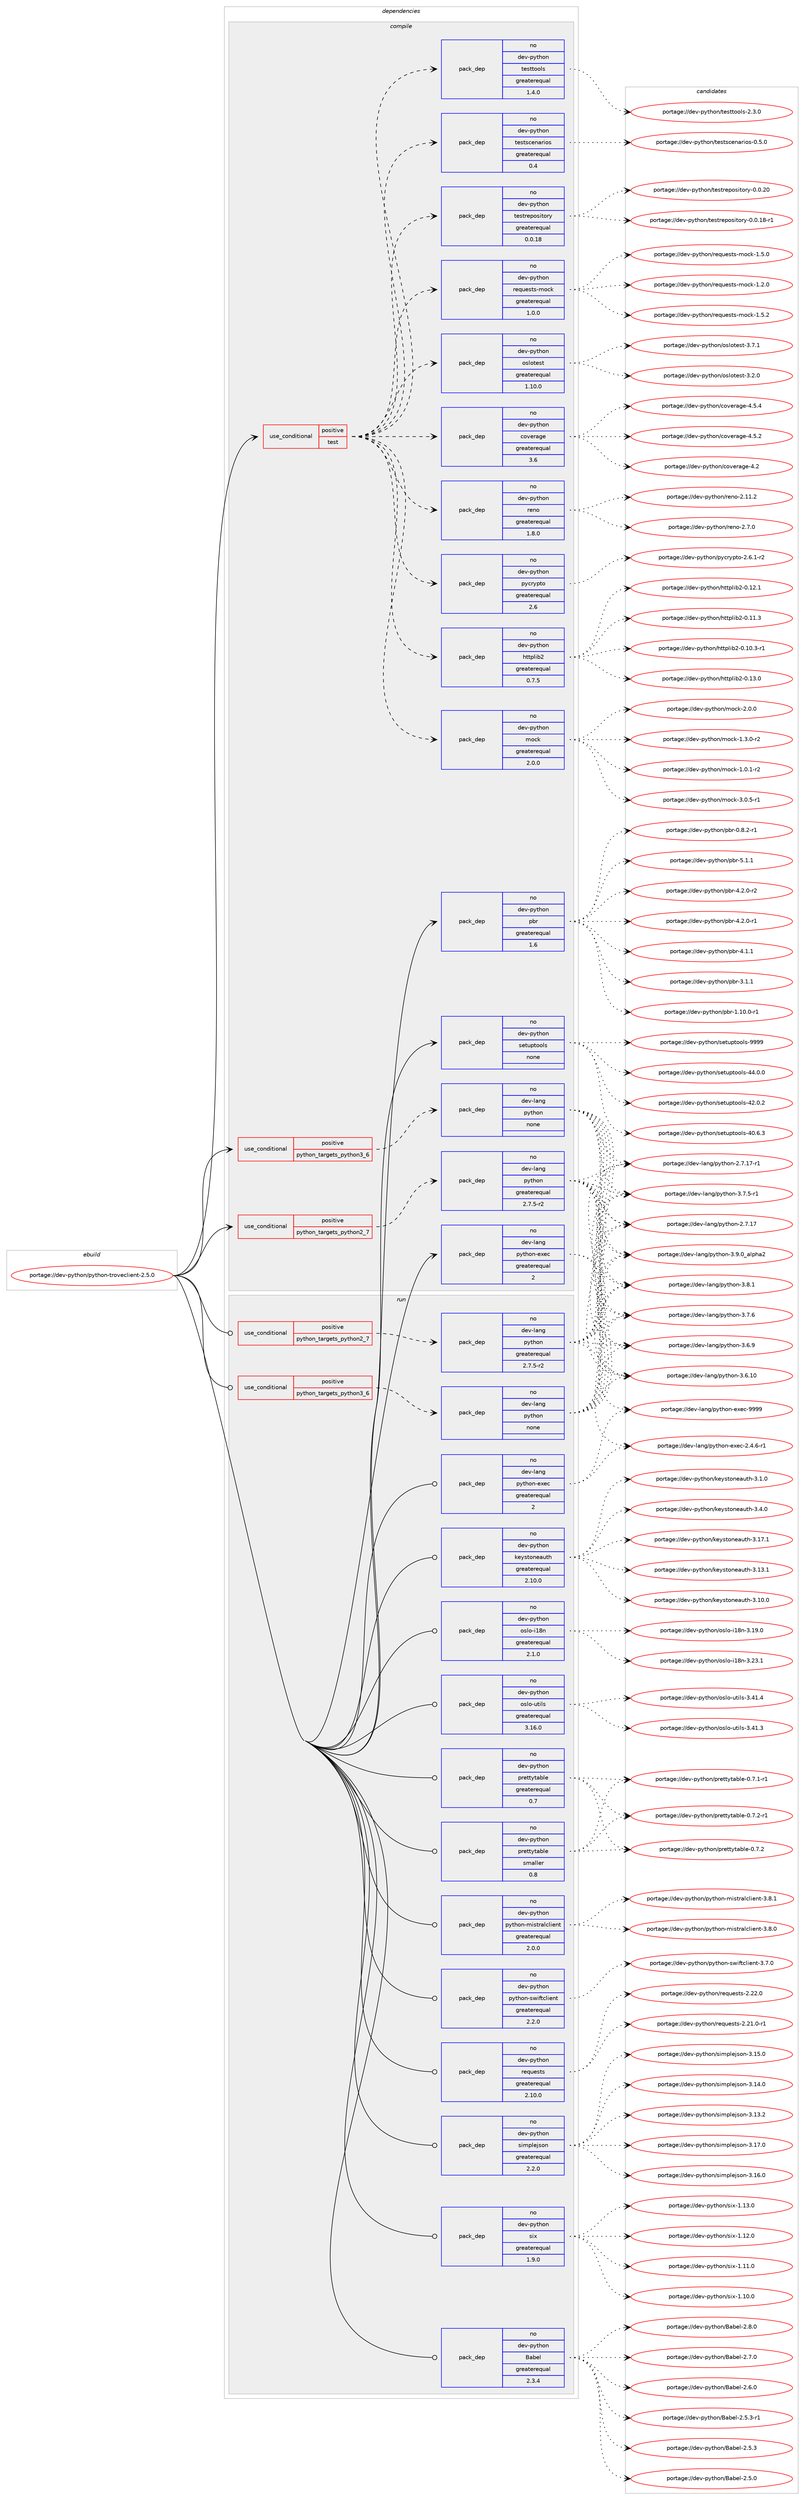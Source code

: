 digraph prolog {

# *************
# Graph options
# *************

newrank=true;
concentrate=true;
compound=true;
graph [rankdir=LR,fontname=Helvetica,fontsize=10,ranksep=1.5];#, ranksep=2.5, nodesep=0.2];
edge  [arrowhead=vee];
node  [fontname=Helvetica,fontsize=10];

# **********
# The ebuild
# **********

subgraph cluster_leftcol {
color=gray;
label=<<i>ebuild</i>>;
id [label="portage://dev-python/python-troveclient-2.5.0", color=red, width=4, href="../dev-python/python-troveclient-2.5.0.svg"];
}

# ****************
# The dependencies
# ****************

subgraph cluster_midcol {
color=gray;
label=<<i>dependencies</i>>;
subgraph cluster_compile {
fillcolor="#eeeeee";
style=filled;
label=<<i>compile</i>>;
subgraph cond107466 {
dependency430667 [label=<<TABLE BORDER="0" CELLBORDER="1" CELLSPACING="0" CELLPADDING="4"><TR><TD ROWSPAN="3" CELLPADDING="10">use_conditional</TD></TR><TR><TD>positive</TD></TR><TR><TD>python_targets_python2_7</TD></TR></TABLE>>, shape=none, color=red];
subgraph pack318289 {
dependency430668 [label=<<TABLE BORDER="0" CELLBORDER="1" CELLSPACING="0" CELLPADDING="4" WIDTH="220"><TR><TD ROWSPAN="6" CELLPADDING="30">pack_dep</TD></TR><TR><TD WIDTH="110">no</TD></TR><TR><TD>dev-lang</TD></TR><TR><TD>python</TD></TR><TR><TD>greaterequal</TD></TR><TR><TD>2.7.5-r2</TD></TR></TABLE>>, shape=none, color=blue];
}
dependency430667:e -> dependency430668:w [weight=20,style="dashed",arrowhead="vee"];
}
id:e -> dependency430667:w [weight=20,style="solid",arrowhead="vee"];
subgraph cond107467 {
dependency430669 [label=<<TABLE BORDER="0" CELLBORDER="1" CELLSPACING="0" CELLPADDING="4"><TR><TD ROWSPAN="3" CELLPADDING="10">use_conditional</TD></TR><TR><TD>positive</TD></TR><TR><TD>python_targets_python3_6</TD></TR></TABLE>>, shape=none, color=red];
subgraph pack318290 {
dependency430670 [label=<<TABLE BORDER="0" CELLBORDER="1" CELLSPACING="0" CELLPADDING="4" WIDTH="220"><TR><TD ROWSPAN="6" CELLPADDING="30">pack_dep</TD></TR><TR><TD WIDTH="110">no</TD></TR><TR><TD>dev-lang</TD></TR><TR><TD>python</TD></TR><TR><TD>none</TD></TR><TR><TD></TD></TR></TABLE>>, shape=none, color=blue];
}
dependency430669:e -> dependency430670:w [weight=20,style="dashed",arrowhead="vee"];
}
id:e -> dependency430669:w [weight=20,style="solid",arrowhead="vee"];
subgraph cond107468 {
dependency430671 [label=<<TABLE BORDER="0" CELLBORDER="1" CELLSPACING="0" CELLPADDING="4"><TR><TD ROWSPAN="3" CELLPADDING="10">use_conditional</TD></TR><TR><TD>positive</TD></TR><TR><TD>test</TD></TR></TABLE>>, shape=none, color=red];
subgraph pack318291 {
dependency430672 [label=<<TABLE BORDER="0" CELLBORDER="1" CELLSPACING="0" CELLPADDING="4" WIDTH="220"><TR><TD ROWSPAN="6" CELLPADDING="30">pack_dep</TD></TR><TR><TD WIDTH="110">no</TD></TR><TR><TD>dev-python</TD></TR><TR><TD>coverage</TD></TR><TR><TD>greaterequal</TD></TR><TR><TD>3.6</TD></TR></TABLE>>, shape=none, color=blue];
}
dependency430671:e -> dependency430672:w [weight=20,style="dashed",arrowhead="vee"];
subgraph pack318292 {
dependency430673 [label=<<TABLE BORDER="0" CELLBORDER="1" CELLSPACING="0" CELLPADDING="4" WIDTH="220"><TR><TD ROWSPAN="6" CELLPADDING="30">pack_dep</TD></TR><TR><TD WIDTH="110">no</TD></TR><TR><TD>dev-python</TD></TR><TR><TD>oslotest</TD></TR><TR><TD>greaterequal</TD></TR><TR><TD>1.10.0</TD></TR></TABLE>>, shape=none, color=blue];
}
dependency430671:e -> dependency430673:w [weight=20,style="dashed",arrowhead="vee"];
subgraph pack318293 {
dependency430674 [label=<<TABLE BORDER="0" CELLBORDER="1" CELLSPACING="0" CELLPADDING="4" WIDTH="220"><TR><TD ROWSPAN="6" CELLPADDING="30">pack_dep</TD></TR><TR><TD WIDTH="110">no</TD></TR><TR><TD>dev-python</TD></TR><TR><TD>requests-mock</TD></TR><TR><TD>greaterequal</TD></TR><TR><TD>1.0.0</TD></TR></TABLE>>, shape=none, color=blue];
}
dependency430671:e -> dependency430674:w [weight=20,style="dashed",arrowhead="vee"];
subgraph pack318294 {
dependency430675 [label=<<TABLE BORDER="0" CELLBORDER="1" CELLSPACING="0" CELLPADDING="4" WIDTH="220"><TR><TD ROWSPAN="6" CELLPADDING="30">pack_dep</TD></TR><TR><TD WIDTH="110">no</TD></TR><TR><TD>dev-python</TD></TR><TR><TD>testrepository</TD></TR><TR><TD>greaterequal</TD></TR><TR><TD>0.0.18</TD></TR></TABLE>>, shape=none, color=blue];
}
dependency430671:e -> dependency430675:w [weight=20,style="dashed",arrowhead="vee"];
subgraph pack318295 {
dependency430676 [label=<<TABLE BORDER="0" CELLBORDER="1" CELLSPACING="0" CELLPADDING="4" WIDTH="220"><TR><TD ROWSPAN="6" CELLPADDING="30">pack_dep</TD></TR><TR><TD WIDTH="110">no</TD></TR><TR><TD>dev-python</TD></TR><TR><TD>testscenarios</TD></TR><TR><TD>greaterequal</TD></TR><TR><TD>0.4</TD></TR></TABLE>>, shape=none, color=blue];
}
dependency430671:e -> dependency430676:w [weight=20,style="dashed",arrowhead="vee"];
subgraph pack318296 {
dependency430677 [label=<<TABLE BORDER="0" CELLBORDER="1" CELLSPACING="0" CELLPADDING="4" WIDTH="220"><TR><TD ROWSPAN="6" CELLPADDING="30">pack_dep</TD></TR><TR><TD WIDTH="110">no</TD></TR><TR><TD>dev-python</TD></TR><TR><TD>testtools</TD></TR><TR><TD>greaterequal</TD></TR><TR><TD>1.4.0</TD></TR></TABLE>>, shape=none, color=blue];
}
dependency430671:e -> dependency430677:w [weight=20,style="dashed",arrowhead="vee"];
subgraph pack318297 {
dependency430678 [label=<<TABLE BORDER="0" CELLBORDER="1" CELLSPACING="0" CELLPADDING="4" WIDTH="220"><TR><TD ROWSPAN="6" CELLPADDING="30">pack_dep</TD></TR><TR><TD WIDTH="110">no</TD></TR><TR><TD>dev-python</TD></TR><TR><TD>mock</TD></TR><TR><TD>greaterequal</TD></TR><TR><TD>2.0.0</TD></TR></TABLE>>, shape=none, color=blue];
}
dependency430671:e -> dependency430678:w [weight=20,style="dashed",arrowhead="vee"];
subgraph pack318298 {
dependency430679 [label=<<TABLE BORDER="0" CELLBORDER="1" CELLSPACING="0" CELLPADDING="4" WIDTH="220"><TR><TD ROWSPAN="6" CELLPADDING="30">pack_dep</TD></TR><TR><TD WIDTH="110">no</TD></TR><TR><TD>dev-python</TD></TR><TR><TD>httplib2</TD></TR><TR><TD>greaterequal</TD></TR><TR><TD>0.7.5</TD></TR></TABLE>>, shape=none, color=blue];
}
dependency430671:e -> dependency430679:w [weight=20,style="dashed",arrowhead="vee"];
subgraph pack318299 {
dependency430680 [label=<<TABLE BORDER="0" CELLBORDER="1" CELLSPACING="0" CELLPADDING="4" WIDTH="220"><TR><TD ROWSPAN="6" CELLPADDING="30">pack_dep</TD></TR><TR><TD WIDTH="110">no</TD></TR><TR><TD>dev-python</TD></TR><TR><TD>pycrypto</TD></TR><TR><TD>greaterequal</TD></TR><TR><TD>2.6</TD></TR></TABLE>>, shape=none, color=blue];
}
dependency430671:e -> dependency430680:w [weight=20,style="dashed",arrowhead="vee"];
subgraph pack318300 {
dependency430681 [label=<<TABLE BORDER="0" CELLBORDER="1" CELLSPACING="0" CELLPADDING="4" WIDTH="220"><TR><TD ROWSPAN="6" CELLPADDING="30">pack_dep</TD></TR><TR><TD WIDTH="110">no</TD></TR><TR><TD>dev-python</TD></TR><TR><TD>reno</TD></TR><TR><TD>greaterequal</TD></TR><TR><TD>1.8.0</TD></TR></TABLE>>, shape=none, color=blue];
}
dependency430671:e -> dependency430681:w [weight=20,style="dashed",arrowhead="vee"];
}
id:e -> dependency430671:w [weight=20,style="solid",arrowhead="vee"];
subgraph pack318301 {
dependency430682 [label=<<TABLE BORDER="0" CELLBORDER="1" CELLSPACING="0" CELLPADDING="4" WIDTH="220"><TR><TD ROWSPAN="6" CELLPADDING="30">pack_dep</TD></TR><TR><TD WIDTH="110">no</TD></TR><TR><TD>dev-lang</TD></TR><TR><TD>python-exec</TD></TR><TR><TD>greaterequal</TD></TR><TR><TD>2</TD></TR></TABLE>>, shape=none, color=blue];
}
id:e -> dependency430682:w [weight=20,style="solid",arrowhead="vee"];
subgraph pack318302 {
dependency430683 [label=<<TABLE BORDER="0" CELLBORDER="1" CELLSPACING="0" CELLPADDING="4" WIDTH="220"><TR><TD ROWSPAN="6" CELLPADDING="30">pack_dep</TD></TR><TR><TD WIDTH="110">no</TD></TR><TR><TD>dev-python</TD></TR><TR><TD>pbr</TD></TR><TR><TD>greaterequal</TD></TR><TR><TD>1.6</TD></TR></TABLE>>, shape=none, color=blue];
}
id:e -> dependency430683:w [weight=20,style="solid",arrowhead="vee"];
subgraph pack318303 {
dependency430684 [label=<<TABLE BORDER="0" CELLBORDER="1" CELLSPACING="0" CELLPADDING="4" WIDTH="220"><TR><TD ROWSPAN="6" CELLPADDING="30">pack_dep</TD></TR><TR><TD WIDTH="110">no</TD></TR><TR><TD>dev-python</TD></TR><TR><TD>setuptools</TD></TR><TR><TD>none</TD></TR><TR><TD></TD></TR></TABLE>>, shape=none, color=blue];
}
id:e -> dependency430684:w [weight=20,style="solid",arrowhead="vee"];
}
subgraph cluster_compileandrun {
fillcolor="#eeeeee";
style=filled;
label=<<i>compile and run</i>>;
}
subgraph cluster_run {
fillcolor="#eeeeee";
style=filled;
label=<<i>run</i>>;
subgraph cond107469 {
dependency430685 [label=<<TABLE BORDER="0" CELLBORDER="1" CELLSPACING="0" CELLPADDING="4"><TR><TD ROWSPAN="3" CELLPADDING="10">use_conditional</TD></TR><TR><TD>positive</TD></TR><TR><TD>python_targets_python2_7</TD></TR></TABLE>>, shape=none, color=red];
subgraph pack318304 {
dependency430686 [label=<<TABLE BORDER="0" CELLBORDER="1" CELLSPACING="0" CELLPADDING="4" WIDTH="220"><TR><TD ROWSPAN="6" CELLPADDING="30">pack_dep</TD></TR><TR><TD WIDTH="110">no</TD></TR><TR><TD>dev-lang</TD></TR><TR><TD>python</TD></TR><TR><TD>greaterequal</TD></TR><TR><TD>2.7.5-r2</TD></TR></TABLE>>, shape=none, color=blue];
}
dependency430685:e -> dependency430686:w [weight=20,style="dashed",arrowhead="vee"];
}
id:e -> dependency430685:w [weight=20,style="solid",arrowhead="odot"];
subgraph cond107470 {
dependency430687 [label=<<TABLE BORDER="0" CELLBORDER="1" CELLSPACING="0" CELLPADDING="4"><TR><TD ROWSPAN="3" CELLPADDING="10">use_conditional</TD></TR><TR><TD>positive</TD></TR><TR><TD>python_targets_python3_6</TD></TR></TABLE>>, shape=none, color=red];
subgraph pack318305 {
dependency430688 [label=<<TABLE BORDER="0" CELLBORDER="1" CELLSPACING="0" CELLPADDING="4" WIDTH="220"><TR><TD ROWSPAN="6" CELLPADDING="30">pack_dep</TD></TR><TR><TD WIDTH="110">no</TD></TR><TR><TD>dev-lang</TD></TR><TR><TD>python</TD></TR><TR><TD>none</TD></TR><TR><TD></TD></TR></TABLE>>, shape=none, color=blue];
}
dependency430687:e -> dependency430688:w [weight=20,style="dashed",arrowhead="vee"];
}
id:e -> dependency430687:w [weight=20,style="solid",arrowhead="odot"];
subgraph pack318306 {
dependency430689 [label=<<TABLE BORDER="0" CELLBORDER="1" CELLSPACING="0" CELLPADDING="4" WIDTH="220"><TR><TD ROWSPAN="6" CELLPADDING="30">pack_dep</TD></TR><TR><TD WIDTH="110">no</TD></TR><TR><TD>dev-lang</TD></TR><TR><TD>python-exec</TD></TR><TR><TD>greaterequal</TD></TR><TR><TD>2</TD></TR></TABLE>>, shape=none, color=blue];
}
id:e -> dependency430689:w [weight=20,style="solid",arrowhead="odot"];
subgraph pack318307 {
dependency430690 [label=<<TABLE BORDER="0" CELLBORDER="1" CELLSPACING="0" CELLPADDING="4" WIDTH="220"><TR><TD ROWSPAN="6" CELLPADDING="30">pack_dep</TD></TR><TR><TD WIDTH="110">no</TD></TR><TR><TD>dev-python</TD></TR><TR><TD>Babel</TD></TR><TR><TD>greaterequal</TD></TR><TR><TD>2.3.4</TD></TR></TABLE>>, shape=none, color=blue];
}
id:e -> dependency430690:w [weight=20,style="solid",arrowhead="odot"];
subgraph pack318308 {
dependency430691 [label=<<TABLE BORDER="0" CELLBORDER="1" CELLSPACING="0" CELLPADDING="4" WIDTH="220"><TR><TD ROWSPAN="6" CELLPADDING="30">pack_dep</TD></TR><TR><TD WIDTH="110">no</TD></TR><TR><TD>dev-python</TD></TR><TR><TD>keystoneauth</TD></TR><TR><TD>greaterequal</TD></TR><TR><TD>2.10.0</TD></TR></TABLE>>, shape=none, color=blue];
}
id:e -> dependency430691:w [weight=20,style="solid",arrowhead="odot"];
subgraph pack318309 {
dependency430692 [label=<<TABLE BORDER="0" CELLBORDER="1" CELLSPACING="0" CELLPADDING="4" WIDTH="220"><TR><TD ROWSPAN="6" CELLPADDING="30">pack_dep</TD></TR><TR><TD WIDTH="110">no</TD></TR><TR><TD>dev-python</TD></TR><TR><TD>oslo-i18n</TD></TR><TR><TD>greaterequal</TD></TR><TR><TD>2.1.0</TD></TR></TABLE>>, shape=none, color=blue];
}
id:e -> dependency430692:w [weight=20,style="solid",arrowhead="odot"];
subgraph pack318310 {
dependency430693 [label=<<TABLE BORDER="0" CELLBORDER="1" CELLSPACING="0" CELLPADDING="4" WIDTH="220"><TR><TD ROWSPAN="6" CELLPADDING="30">pack_dep</TD></TR><TR><TD WIDTH="110">no</TD></TR><TR><TD>dev-python</TD></TR><TR><TD>oslo-utils</TD></TR><TR><TD>greaterequal</TD></TR><TR><TD>3.16.0</TD></TR></TABLE>>, shape=none, color=blue];
}
id:e -> dependency430693:w [weight=20,style="solid",arrowhead="odot"];
subgraph pack318311 {
dependency430694 [label=<<TABLE BORDER="0" CELLBORDER="1" CELLSPACING="0" CELLPADDING="4" WIDTH="220"><TR><TD ROWSPAN="6" CELLPADDING="30">pack_dep</TD></TR><TR><TD WIDTH="110">no</TD></TR><TR><TD>dev-python</TD></TR><TR><TD>prettytable</TD></TR><TR><TD>greaterequal</TD></TR><TR><TD>0.7</TD></TR></TABLE>>, shape=none, color=blue];
}
id:e -> dependency430694:w [weight=20,style="solid",arrowhead="odot"];
subgraph pack318312 {
dependency430695 [label=<<TABLE BORDER="0" CELLBORDER="1" CELLSPACING="0" CELLPADDING="4" WIDTH="220"><TR><TD ROWSPAN="6" CELLPADDING="30">pack_dep</TD></TR><TR><TD WIDTH="110">no</TD></TR><TR><TD>dev-python</TD></TR><TR><TD>prettytable</TD></TR><TR><TD>smaller</TD></TR><TR><TD>0.8</TD></TR></TABLE>>, shape=none, color=blue];
}
id:e -> dependency430695:w [weight=20,style="solid",arrowhead="odot"];
subgraph pack318313 {
dependency430696 [label=<<TABLE BORDER="0" CELLBORDER="1" CELLSPACING="0" CELLPADDING="4" WIDTH="220"><TR><TD ROWSPAN="6" CELLPADDING="30">pack_dep</TD></TR><TR><TD WIDTH="110">no</TD></TR><TR><TD>dev-python</TD></TR><TR><TD>python-mistralclient</TD></TR><TR><TD>greaterequal</TD></TR><TR><TD>2.0.0</TD></TR></TABLE>>, shape=none, color=blue];
}
id:e -> dependency430696:w [weight=20,style="solid",arrowhead="odot"];
subgraph pack318314 {
dependency430697 [label=<<TABLE BORDER="0" CELLBORDER="1" CELLSPACING="0" CELLPADDING="4" WIDTH="220"><TR><TD ROWSPAN="6" CELLPADDING="30">pack_dep</TD></TR><TR><TD WIDTH="110">no</TD></TR><TR><TD>dev-python</TD></TR><TR><TD>python-swiftclient</TD></TR><TR><TD>greaterequal</TD></TR><TR><TD>2.2.0</TD></TR></TABLE>>, shape=none, color=blue];
}
id:e -> dependency430697:w [weight=20,style="solid",arrowhead="odot"];
subgraph pack318315 {
dependency430698 [label=<<TABLE BORDER="0" CELLBORDER="1" CELLSPACING="0" CELLPADDING="4" WIDTH="220"><TR><TD ROWSPAN="6" CELLPADDING="30">pack_dep</TD></TR><TR><TD WIDTH="110">no</TD></TR><TR><TD>dev-python</TD></TR><TR><TD>requests</TD></TR><TR><TD>greaterequal</TD></TR><TR><TD>2.10.0</TD></TR></TABLE>>, shape=none, color=blue];
}
id:e -> dependency430698:w [weight=20,style="solid",arrowhead="odot"];
subgraph pack318316 {
dependency430699 [label=<<TABLE BORDER="0" CELLBORDER="1" CELLSPACING="0" CELLPADDING="4" WIDTH="220"><TR><TD ROWSPAN="6" CELLPADDING="30">pack_dep</TD></TR><TR><TD WIDTH="110">no</TD></TR><TR><TD>dev-python</TD></TR><TR><TD>simplejson</TD></TR><TR><TD>greaterequal</TD></TR><TR><TD>2.2.0</TD></TR></TABLE>>, shape=none, color=blue];
}
id:e -> dependency430699:w [weight=20,style="solid",arrowhead="odot"];
subgraph pack318317 {
dependency430700 [label=<<TABLE BORDER="0" CELLBORDER="1" CELLSPACING="0" CELLPADDING="4" WIDTH="220"><TR><TD ROWSPAN="6" CELLPADDING="30">pack_dep</TD></TR><TR><TD WIDTH="110">no</TD></TR><TR><TD>dev-python</TD></TR><TR><TD>six</TD></TR><TR><TD>greaterequal</TD></TR><TR><TD>1.9.0</TD></TR></TABLE>>, shape=none, color=blue];
}
id:e -> dependency430700:w [weight=20,style="solid",arrowhead="odot"];
}
}

# **************
# The candidates
# **************

subgraph cluster_choices {
rank=same;
color=gray;
label=<<i>candidates</i>>;

subgraph choice318289 {
color=black;
nodesep=1;
choice10010111845108971101034711212111610411111045514657464895971081121049750 [label="portage://dev-lang/python-3.9.0_alpha2", color=red, width=4,href="../dev-lang/python-3.9.0_alpha2.svg"];
choice100101118451089711010347112121116104111110455146564649 [label="portage://dev-lang/python-3.8.1", color=red, width=4,href="../dev-lang/python-3.8.1.svg"];
choice100101118451089711010347112121116104111110455146554654 [label="portage://dev-lang/python-3.7.6", color=red, width=4,href="../dev-lang/python-3.7.6.svg"];
choice1001011184510897110103471121211161041111104551465546534511449 [label="portage://dev-lang/python-3.7.5-r1", color=red, width=4,href="../dev-lang/python-3.7.5-r1.svg"];
choice100101118451089711010347112121116104111110455146544657 [label="portage://dev-lang/python-3.6.9", color=red, width=4,href="../dev-lang/python-3.6.9.svg"];
choice10010111845108971101034711212111610411111045514654464948 [label="portage://dev-lang/python-3.6.10", color=red, width=4,href="../dev-lang/python-3.6.10.svg"];
choice100101118451089711010347112121116104111110455046554649554511449 [label="portage://dev-lang/python-2.7.17-r1", color=red, width=4,href="../dev-lang/python-2.7.17-r1.svg"];
choice10010111845108971101034711212111610411111045504655464955 [label="portage://dev-lang/python-2.7.17", color=red, width=4,href="../dev-lang/python-2.7.17.svg"];
dependency430668:e -> choice10010111845108971101034711212111610411111045514657464895971081121049750:w [style=dotted,weight="100"];
dependency430668:e -> choice100101118451089711010347112121116104111110455146564649:w [style=dotted,weight="100"];
dependency430668:e -> choice100101118451089711010347112121116104111110455146554654:w [style=dotted,weight="100"];
dependency430668:e -> choice1001011184510897110103471121211161041111104551465546534511449:w [style=dotted,weight="100"];
dependency430668:e -> choice100101118451089711010347112121116104111110455146544657:w [style=dotted,weight="100"];
dependency430668:e -> choice10010111845108971101034711212111610411111045514654464948:w [style=dotted,weight="100"];
dependency430668:e -> choice100101118451089711010347112121116104111110455046554649554511449:w [style=dotted,weight="100"];
dependency430668:e -> choice10010111845108971101034711212111610411111045504655464955:w [style=dotted,weight="100"];
}
subgraph choice318290 {
color=black;
nodesep=1;
choice10010111845108971101034711212111610411111045514657464895971081121049750 [label="portage://dev-lang/python-3.9.0_alpha2", color=red, width=4,href="../dev-lang/python-3.9.0_alpha2.svg"];
choice100101118451089711010347112121116104111110455146564649 [label="portage://dev-lang/python-3.8.1", color=red, width=4,href="../dev-lang/python-3.8.1.svg"];
choice100101118451089711010347112121116104111110455146554654 [label="portage://dev-lang/python-3.7.6", color=red, width=4,href="../dev-lang/python-3.7.6.svg"];
choice1001011184510897110103471121211161041111104551465546534511449 [label="portage://dev-lang/python-3.7.5-r1", color=red, width=4,href="../dev-lang/python-3.7.5-r1.svg"];
choice100101118451089711010347112121116104111110455146544657 [label="portage://dev-lang/python-3.6.9", color=red, width=4,href="../dev-lang/python-3.6.9.svg"];
choice10010111845108971101034711212111610411111045514654464948 [label="portage://dev-lang/python-3.6.10", color=red, width=4,href="../dev-lang/python-3.6.10.svg"];
choice100101118451089711010347112121116104111110455046554649554511449 [label="portage://dev-lang/python-2.7.17-r1", color=red, width=4,href="../dev-lang/python-2.7.17-r1.svg"];
choice10010111845108971101034711212111610411111045504655464955 [label="portage://dev-lang/python-2.7.17", color=red, width=4,href="../dev-lang/python-2.7.17.svg"];
dependency430670:e -> choice10010111845108971101034711212111610411111045514657464895971081121049750:w [style=dotted,weight="100"];
dependency430670:e -> choice100101118451089711010347112121116104111110455146564649:w [style=dotted,weight="100"];
dependency430670:e -> choice100101118451089711010347112121116104111110455146554654:w [style=dotted,weight="100"];
dependency430670:e -> choice1001011184510897110103471121211161041111104551465546534511449:w [style=dotted,weight="100"];
dependency430670:e -> choice100101118451089711010347112121116104111110455146544657:w [style=dotted,weight="100"];
dependency430670:e -> choice10010111845108971101034711212111610411111045514654464948:w [style=dotted,weight="100"];
dependency430670:e -> choice100101118451089711010347112121116104111110455046554649554511449:w [style=dotted,weight="100"];
dependency430670:e -> choice10010111845108971101034711212111610411111045504655464955:w [style=dotted,weight="100"];
}
subgraph choice318291 {
color=black;
nodesep=1;
choice10010111845112121116104111110479911111810111497103101455246534652 [label="portage://dev-python/coverage-4.5.4", color=red, width=4,href="../dev-python/coverage-4.5.4.svg"];
choice10010111845112121116104111110479911111810111497103101455246534650 [label="portage://dev-python/coverage-4.5.2", color=red, width=4,href="../dev-python/coverage-4.5.2.svg"];
choice1001011184511212111610411111047991111181011149710310145524650 [label="portage://dev-python/coverage-4.2", color=red, width=4,href="../dev-python/coverage-4.2.svg"];
dependency430672:e -> choice10010111845112121116104111110479911111810111497103101455246534652:w [style=dotted,weight="100"];
dependency430672:e -> choice10010111845112121116104111110479911111810111497103101455246534650:w [style=dotted,weight="100"];
dependency430672:e -> choice1001011184511212111610411111047991111181011149710310145524650:w [style=dotted,weight="100"];
}
subgraph choice318292 {
color=black;
nodesep=1;
choice1001011184511212111610411111047111115108111116101115116455146554649 [label="portage://dev-python/oslotest-3.7.1", color=red, width=4,href="../dev-python/oslotest-3.7.1.svg"];
choice1001011184511212111610411111047111115108111116101115116455146504648 [label="portage://dev-python/oslotest-3.2.0", color=red, width=4,href="../dev-python/oslotest-3.2.0.svg"];
dependency430673:e -> choice1001011184511212111610411111047111115108111116101115116455146554649:w [style=dotted,weight="100"];
dependency430673:e -> choice1001011184511212111610411111047111115108111116101115116455146504648:w [style=dotted,weight="100"];
}
subgraph choice318293 {
color=black;
nodesep=1;
choice10010111845112121116104111110471141011131171011151161154510911199107454946534650 [label="portage://dev-python/requests-mock-1.5.2", color=red, width=4,href="../dev-python/requests-mock-1.5.2.svg"];
choice10010111845112121116104111110471141011131171011151161154510911199107454946534648 [label="portage://dev-python/requests-mock-1.5.0", color=red, width=4,href="../dev-python/requests-mock-1.5.0.svg"];
choice10010111845112121116104111110471141011131171011151161154510911199107454946504648 [label="portage://dev-python/requests-mock-1.2.0", color=red, width=4,href="../dev-python/requests-mock-1.2.0.svg"];
dependency430674:e -> choice10010111845112121116104111110471141011131171011151161154510911199107454946534650:w [style=dotted,weight="100"];
dependency430674:e -> choice10010111845112121116104111110471141011131171011151161154510911199107454946534648:w [style=dotted,weight="100"];
dependency430674:e -> choice10010111845112121116104111110471141011131171011151161154510911199107454946504648:w [style=dotted,weight="100"];
}
subgraph choice318294 {
color=black;
nodesep=1;
choice100101118451121211161041111104711610111511611410111211111510511611111412145484648465048 [label="portage://dev-python/testrepository-0.0.20", color=red, width=4,href="../dev-python/testrepository-0.0.20.svg"];
choice1001011184511212111610411111047116101115116114101112111115105116111114121454846484649564511449 [label="portage://dev-python/testrepository-0.0.18-r1", color=red, width=4,href="../dev-python/testrepository-0.0.18-r1.svg"];
dependency430675:e -> choice100101118451121211161041111104711610111511611410111211111510511611111412145484648465048:w [style=dotted,weight="100"];
dependency430675:e -> choice1001011184511212111610411111047116101115116114101112111115105116111114121454846484649564511449:w [style=dotted,weight="100"];
}
subgraph choice318295 {
color=black;
nodesep=1;
choice10010111845112121116104111110471161011151161159910111097114105111115454846534648 [label="portage://dev-python/testscenarios-0.5.0", color=red, width=4,href="../dev-python/testscenarios-0.5.0.svg"];
dependency430676:e -> choice10010111845112121116104111110471161011151161159910111097114105111115454846534648:w [style=dotted,weight="100"];
}
subgraph choice318296 {
color=black;
nodesep=1;
choice1001011184511212111610411111047116101115116116111111108115455046514648 [label="portage://dev-python/testtools-2.3.0", color=red, width=4,href="../dev-python/testtools-2.3.0.svg"];
dependency430677:e -> choice1001011184511212111610411111047116101115116116111111108115455046514648:w [style=dotted,weight="100"];
}
subgraph choice318297 {
color=black;
nodesep=1;
choice1001011184511212111610411111047109111991074551464846534511449 [label="portage://dev-python/mock-3.0.5-r1", color=red, width=4,href="../dev-python/mock-3.0.5-r1.svg"];
choice100101118451121211161041111104710911199107455046484648 [label="portage://dev-python/mock-2.0.0", color=red, width=4,href="../dev-python/mock-2.0.0.svg"];
choice1001011184511212111610411111047109111991074549465146484511450 [label="portage://dev-python/mock-1.3.0-r2", color=red, width=4,href="../dev-python/mock-1.3.0-r2.svg"];
choice1001011184511212111610411111047109111991074549464846494511450 [label="portage://dev-python/mock-1.0.1-r2", color=red, width=4,href="../dev-python/mock-1.0.1-r2.svg"];
dependency430678:e -> choice1001011184511212111610411111047109111991074551464846534511449:w [style=dotted,weight="100"];
dependency430678:e -> choice100101118451121211161041111104710911199107455046484648:w [style=dotted,weight="100"];
dependency430678:e -> choice1001011184511212111610411111047109111991074549465146484511450:w [style=dotted,weight="100"];
dependency430678:e -> choice1001011184511212111610411111047109111991074549464846494511450:w [style=dotted,weight="100"];
}
subgraph choice318298 {
color=black;
nodesep=1;
choice1001011184511212111610411111047104116116112108105985045484649514648 [label="portage://dev-python/httplib2-0.13.0", color=red, width=4,href="../dev-python/httplib2-0.13.0.svg"];
choice1001011184511212111610411111047104116116112108105985045484649504649 [label="portage://dev-python/httplib2-0.12.1", color=red, width=4,href="../dev-python/httplib2-0.12.1.svg"];
choice1001011184511212111610411111047104116116112108105985045484649494651 [label="portage://dev-python/httplib2-0.11.3", color=red, width=4,href="../dev-python/httplib2-0.11.3.svg"];
choice10010111845112121116104111110471041161161121081059850454846494846514511449 [label="portage://dev-python/httplib2-0.10.3-r1", color=red, width=4,href="../dev-python/httplib2-0.10.3-r1.svg"];
dependency430679:e -> choice1001011184511212111610411111047104116116112108105985045484649514648:w [style=dotted,weight="100"];
dependency430679:e -> choice1001011184511212111610411111047104116116112108105985045484649504649:w [style=dotted,weight="100"];
dependency430679:e -> choice1001011184511212111610411111047104116116112108105985045484649494651:w [style=dotted,weight="100"];
dependency430679:e -> choice10010111845112121116104111110471041161161121081059850454846494846514511449:w [style=dotted,weight="100"];
}
subgraph choice318299 {
color=black;
nodesep=1;
choice1001011184511212111610411111047112121991141211121161114550465446494511450 [label="portage://dev-python/pycrypto-2.6.1-r2", color=red, width=4,href="../dev-python/pycrypto-2.6.1-r2.svg"];
dependency430680:e -> choice1001011184511212111610411111047112121991141211121161114550465446494511450:w [style=dotted,weight="100"];
}
subgraph choice318300 {
color=black;
nodesep=1;
choice1001011184511212111610411111047114101110111455046554648 [label="portage://dev-python/reno-2.7.0", color=red, width=4,href="../dev-python/reno-2.7.0.svg"];
choice100101118451121211161041111104711410111011145504649494650 [label="portage://dev-python/reno-2.11.2", color=red, width=4,href="../dev-python/reno-2.11.2.svg"];
dependency430681:e -> choice1001011184511212111610411111047114101110111455046554648:w [style=dotted,weight="100"];
dependency430681:e -> choice100101118451121211161041111104711410111011145504649494650:w [style=dotted,weight="100"];
}
subgraph choice318301 {
color=black;
nodesep=1;
choice10010111845108971101034711212111610411111045101120101994557575757 [label="portage://dev-lang/python-exec-9999", color=red, width=4,href="../dev-lang/python-exec-9999.svg"];
choice10010111845108971101034711212111610411111045101120101994550465246544511449 [label="portage://dev-lang/python-exec-2.4.6-r1", color=red, width=4,href="../dev-lang/python-exec-2.4.6-r1.svg"];
dependency430682:e -> choice10010111845108971101034711212111610411111045101120101994557575757:w [style=dotted,weight="100"];
dependency430682:e -> choice10010111845108971101034711212111610411111045101120101994550465246544511449:w [style=dotted,weight="100"];
}
subgraph choice318302 {
color=black;
nodesep=1;
choice100101118451121211161041111104711298114455346494649 [label="portage://dev-python/pbr-5.1.1", color=red, width=4,href="../dev-python/pbr-5.1.1.svg"];
choice1001011184511212111610411111047112981144552465046484511450 [label="portage://dev-python/pbr-4.2.0-r2", color=red, width=4,href="../dev-python/pbr-4.2.0-r2.svg"];
choice1001011184511212111610411111047112981144552465046484511449 [label="portage://dev-python/pbr-4.2.0-r1", color=red, width=4,href="../dev-python/pbr-4.2.0-r1.svg"];
choice100101118451121211161041111104711298114455246494649 [label="portage://dev-python/pbr-4.1.1", color=red, width=4,href="../dev-python/pbr-4.1.1.svg"];
choice100101118451121211161041111104711298114455146494649 [label="portage://dev-python/pbr-3.1.1", color=red, width=4,href="../dev-python/pbr-3.1.1.svg"];
choice100101118451121211161041111104711298114454946494846484511449 [label="portage://dev-python/pbr-1.10.0-r1", color=red, width=4,href="../dev-python/pbr-1.10.0-r1.svg"];
choice1001011184511212111610411111047112981144548465646504511449 [label="portage://dev-python/pbr-0.8.2-r1", color=red, width=4,href="../dev-python/pbr-0.8.2-r1.svg"];
dependency430683:e -> choice100101118451121211161041111104711298114455346494649:w [style=dotted,weight="100"];
dependency430683:e -> choice1001011184511212111610411111047112981144552465046484511450:w [style=dotted,weight="100"];
dependency430683:e -> choice1001011184511212111610411111047112981144552465046484511449:w [style=dotted,weight="100"];
dependency430683:e -> choice100101118451121211161041111104711298114455246494649:w [style=dotted,weight="100"];
dependency430683:e -> choice100101118451121211161041111104711298114455146494649:w [style=dotted,weight="100"];
dependency430683:e -> choice100101118451121211161041111104711298114454946494846484511449:w [style=dotted,weight="100"];
dependency430683:e -> choice1001011184511212111610411111047112981144548465646504511449:w [style=dotted,weight="100"];
}
subgraph choice318303 {
color=black;
nodesep=1;
choice10010111845112121116104111110471151011161171121161111111081154557575757 [label="portage://dev-python/setuptools-9999", color=red, width=4,href="../dev-python/setuptools-9999.svg"];
choice100101118451121211161041111104711510111611711211611111110811545525246484648 [label="portage://dev-python/setuptools-44.0.0", color=red, width=4,href="../dev-python/setuptools-44.0.0.svg"];
choice100101118451121211161041111104711510111611711211611111110811545525046484650 [label="portage://dev-python/setuptools-42.0.2", color=red, width=4,href="../dev-python/setuptools-42.0.2.svg"];
choice100101118451121211161041111104711510111611711211611111110811545524846544651 [label="portage://dev-python/setuptools-40.6.3", color=red, width=4,href="../dev-python/setuptools-40.6.3.svg"];
dependency430684:e -> choice10010111845112121116104111110471151011161171121161111111081154557575757:w [style=dotted,weight="100"];
dependency430684:e -> choice100101118451121211161041111104711510111611711211611111110811545525246484648:w [style=dotted,weight="100"];
dependency430684:e -> choice100101118451121211161041111104711510111611711211611111110811545525046484650:w [style=dotted,weight="100"];
dependency430684:e -> choice100101118451121211161041111104711510111611711211611111110811545524846544651:w [style=dotted,weight="100"];
}
subgraph choice318304 {
color=black;
nodesep=1;
choice10010111845108971101034711212111610411111045514657464895971081121049750 [label="portage://dev-lang/python-3.9.0_alpha2", color=red, width=4,href="../dev-lang/python-3.9.0_alpha2.svg"];
choice100101118451089711010347112121116104111110455146564649 [label="portage://dev-lang/python-3.8.1", color=red, width=4,href="../dev-lang/python-3.8.1.svg"];
choice100101118451089711010347112121116104111110455146554654 [label="portage://dev-lang/python-3.7.6", color=red, width=4,href="../dev-lang/python-3.7.6.svg"];
choice1001011184510897110103471121211161041111104551465546534511449 [label="portage://dev-lang/python-3.7.5-r1", color=red, width=4,href="../dev-lang/python-3.7.5-r1.svg"];
choice100101118451089711010347112121116104111110455146544657 [label="portage://dev-lang/python-3.6.9", color=red, width=4,href="../dev-lang/python-3.6.9.svg"];
choice10010111845108971101034711212111610411111045514654464948 [label="portage://dev-lang/python-3.6.10", color=red, width=4,href="../dev-lang/python-3.6.10.svg"];
choice100101118451089711010347112121116104111110455046554649554511449 [label="portage://dev-lang/python-2.7.17-r1", color=red, width=4,href="../dev-lang/python-2.7.17-r1.svg"];
choice10010111845108971101034711212111610411111045504655464955 [label="portage://dev-lang/python-2.7.17", color=red, width=4,href="../dev-lang/python-2.7.17.svg"];
dependency430686:e -> choice10010111845108971101034711212111610411111045514657464895971081121049750:w [style=dotted,weight="100"];
dependency430686:e -> choice100101118451089711010347112121116104111110455146564649:w [style=dotted,weight="100"];
dependency430686:e -> choice100101118451089711010347112121116104111110455146554654:w [style=dotted,weight="100"];
dependency430686:e -> choice1001011184510897110103471121211161041111104551465546534511449:w [style=dotted,weight="100"];
dependency430686:e -> choice100101118451089711010347112121116104111110455146544657:w [style=dotted,weight="100"];
dependency430686:e -> choice10010111845108971101034711212111610411111045514654464948:w [style=dotted,weight="100"];
dependency430686:e -> choice100101118451089711010347112121116104111110455046554649554511449:w [style=dotted,weight="100"];
dependency430686:e -> choice10010111845108971101034711212111610411111045504655464955:w [style=dotted,weight="100"];
}
subgraph choice318305 {
color=black;
nodesep=1;
choice10010111845108971101034711212111610411111045514657464895971081121049750 [label="portage://dev-lang/python-3.9.0_alpha2", color=red, width=4,href="../dev-lang/python-3.9.0_alpha2.svg"];
choice100101118451089711010347112121116104111110455146564649 [label="portage://dev-lang/python-3.8.1", color=red, width=4,href="../dev-lang/python-3.8.1.svg"];
choice100101118451089711010347112121116104111110455146554654 [label="portage://dev-lang/python-3.7.6", color=red, width=4,href="../dev-lang/python-3.7.6.svg"];
choice1001011184510897110103471121211161041111104551465546534511449 [label="portage://dev-lang/python-3.7.5-r1", color=red, width=4,href="../dev-lang/python-3.7.5-r1.svg"];
choice100101118451089711010347112121116104111110455146544657 [label="portage://dev-lang/python-3.6.9", color=red, width=4,href="../dev-lang/python-3.6.9.svg"];
choice10010111845108971101034711212111610411111045514654464948 [label="portage://dev-lang/python-3.6.10", color=red, width=4,href="../dev-lang/python-3.6.10.svg"];
choice100101118451089711010347112121116104111110455046554649554511449 [label="portage://dev-lang/python-2.7.17-r1", color=red, width=4,href="../dev-lang/python-2.7.17-r1.svg"];
choice10010111845108971101034711212111610411111045504655464955 [label="portage://dev-lang/python-2.7.17", color=red, width=4,href="../dev-lang/python-2.7.17.svg"];
dependency430688:e -> choice10010111845108971101034711212111610411111045514657464895971081121049750:w [style=dotted,weight="100"];
dependency430688:e -> choice100101118451089711010347112121116104111110455146564649:w [style=dotted,weight="100"];
dependency430688:e -> choice100101118451089711010347112121116104111110455146554654:w [style=dotted,weight="100"];
dependency430688:e -> choice1001011184510897110103471121211161041111104551465546534511449:w [style=dotted,weight="100"];
dependency430688:e -> choice100101118451089711010347112121116104111110455146544657:w [style=dotted,weight="100"];
dependency430688:e -> choice10010111845108971101034711212111610411111045514654464948:w [style=dotted,weight="100"];
dependency430688:e -> choice100101118451089711010347112121116104111110455046554649554511449:w [style=dotted,weight="100"];
dependency430688:e -> choice10010111845108971101034711212111610411111045504655464955:w [style=dotted,weight="100"];
}
subgraph choice318306 {
color=black;
nodesep=1;
choice10010111845108971101034711212111610411111045101120101994557575757 [label="portage://dev-lang/python-exec-9999", color=red, width=4,href="../dev-lang/python-exec-9999.svg"];
choice10010111845108971101034711212111610411111045101120101994550465246544511449 [label="portage://dev-lang/python-exec-2.4.6-r1", color=red, width=4,href="../dev-lang/python-exec-2.4.6-r1.svg"];
dependency430689:e -> choice10010111845108971101034711212111610411111045101120101994557575757:w [style=dotted,weight="100"];
dependency430689:e -> choice10010111845108971101034711212111610411111045101120101994550465246544511449:w [style=dotted,weight="100"];
}
subgraph choice318307 {
color=black;
nodesep=1;
choice1001011184511212111610411111047669798101108455046564648 [label="portage://dev-python/Babel-2.8.0", color=red, width=4,href="../dev-python/Babel-2.8.0.svg"];
choice1001011184511212111610411111047669798101108455046554648 [label="portage://dev-python/Babel-2.7.0", color=red, width=4,href="../dev-python/Babel-2.7.0.svg"];
choice1001011184511212111610411111047669798101108455046544648 [label="portage://dev-python/Babel-2.6.0", color=red, width=4,href="../dev-python/Babel-2.6.0.svg"];
choice10010111845112121116104111110476697981011084550465346514511449 [label="portage://dev-python/Babel-2.5.3-r1", color=red, width=4,href="../dev-python/Babel-2.5.3-r1.svg"];
choice1001011184511212111610411111047669798101108455046534651 [label="portage://dev-python/Babel-2.5.3", color=red, width=4,href="../dev-python/Babel-2.5.3.svg"];
choice1001011184511212111610411111047669798101108455046534648 [label="portage://dev-python/Babel-2.5.0", color=red, width=4,href="../dev-python/Babel-2.5.0.svg"];
dependency430690:e -> choice1001011184511212111610411111047669798101108455046564648:w [style=dotted,weight="100"];
dependency430690:e -> choice1001011184511212111610411111047669798101108455046554648:w [style=dotted,weight="100"];
dependency430690:e -> choice1001011184511212111610411111047669798101108455046544648:w [style=dotted,weight="100"];
dependency430690:e -> choice10010111845112121116104111110476697981011084550465346514511449:w [style=dotted,weight="100"];
dependency430690:e -> choice1001011184511212111610411111047669798101108455046534651:w [style=dotted,weight="100"];
dependency430690:e -> choice1001011184511212111610411111047669798101108455046534648:w [style=dotted,weight="100"];
}
subgraph choice318308 {
color=black;
nodesep=1;
choice100101118451121211161041111104710710112111511611111010197117116104455146524648 [label="portage://dev-python/keystoneauth-3.4.0", color=red, width=4,href="../dev-python/keystoneauth-3.4.0.svg"];
choice10010111845112121116104111110471071011211151161111101019711711610445514649554649 [label="portage://dev-python/keystoneauth-3.17.1", color=red, width=4,href="../dev-python/keystoneauth-3.17.1.svg"];
choice10010111845112121116104111110471071011211151161111101019711711610445514649514649 [label="portage://dev-python/keystoneauth-3.13.1", color=red, width=4,href="../dev-python/keystoneauth-3.13.1.svg"];
choice10010111845112121116104111110471071011211151161111101019711711610445514649484648 [label="portage://dev-python/keystoneauth-3.10.0", color=red, width=4,href="../dev-python/keystoneauth-3.10.0.svg"];
choice100101118451121211161041111104710710112111511611111010197117116104455146494648 [label="portage://dev-python/keystoneauth-3.1.0", color=red, width=4,href="../dev-python/keystoneauth-3.1.0.svg"];
dependency430691:e -> choice100101118451121211161041111104710710112111511611111010197117116104455146524648:w [style=dotted,weight="100"];
dependency430691:e -> choice10010111845112121116104111110471071011211151161111101019711711610445514649554649:w [style=dotted,weight="100"];
dependency430691:e -> choice10010111845112121116104111110471071011211151161111101019711711610445514649514649:w [style=dotted,weight="100"];
dependency430691:e -> choice10010111845112121116104111110471071011211151161111101019711711610445514649484648:w [style=dotted,weight="100"];
dependency430691:e -> choice100101118451121211161041111104710710112111511611111010197117116104455146494648:w [style=dotted,weight="100"];
}
subgraph choice318309 {
color=black;
nodesep=1;
choice100101118451121211161041111104711111510811145105495611045514650514649 [label="portage://dev-python/oslo-i18n-3.23.1", color=red, width=4,href="../dev-python/oslo-i18n-3.23.1.svg"];
choice100101118451121211161041111104711111510811145105495611045514649574648 [label="portage://dev-python/oslo-i18n-3.19.0", color=red, width=4,href="../dev-python/oslo-i18n-3.19.0.svg"];
dependency430692:e -> choice100101118451121211161041111104711111510811145105495611045514650514649:w [style=dotted,weight="100"];
dependency430692:e -> choice100101118451121211161041111104711111510811145105495611045514649574648:w [style=dotted,weight="100"];
}
subgraph choice318310 {
color=black;
nodesep=1;
choice10010111845112121116104111110471111151081114511711610510811545514652494652 [label="portage://dev-python/oslo-utils-3.41.4", color=red, width=4,href="../dev-python/oslo-utils-3.41.4.svg"];
choice10010111845112121116104111110471111151081114511711610510811545514652494651 [label="portage://dev-python/oslo-utils-3.41.3", color=red, width=4,href="../dev-python/oslo-utils-3.41.3.svg"];
dependency430693:e -> choice10010111845112121116104111110471111151081114511711610510811545514652494652:w [style=dotted,weight="100"];
dependency430693:e -> choice10010111845112121116104111110471111151081114511711610510811545514652494651:w [style=dotted,weight="100"];
}
subgraph choice318311 {
color=black;
nodesep=1;
choice100101118451121211161041111104711211410111611612111697981081014548465546504511449 [label="portage://dev-python/prettytable-0.7.2-r1", color=red, width=4,href="../dev-python/prettytable-0.7.2-r1.svg"];
choice10010111845112121116104111110471121141011161161211169798108101454846554650 [label="portage://dev-python/prettytable-0.7.2", color=red, width=4,href="../dev-python/prettytable-0.7.2.svg"];
choice100101118451121211161041111104711211410111611612111697981081014548465546494511449 [label="portage://dev-python/prettytable-0.7.1-r1", color=red, width=4,href="../dev-python/prettytable-0.7.1-r1.svg"];
dependency430694:e -> choice100101118451121211161041111104711211410111611612111697981081014548465546504511449:w [style=dotted,weight="100"];
dependency430694:e -> choice10010111845112121116104111110471121141011161161211169798108101454846554650:w [style=dotted,weight="100"];
dependency430694:e -> choice100101118451121211161041111104711211410111611612111697981081014548465546494511449:w [style=dotted,weight="100"];
}
subgraph choice318312 {
color=black;
nodesep=1;
choice100101118451121211161041111104711211410111611612111697981081014548465546504511449 [label="portage://dev-python/prettytable-0.7.2-r1", color=red, width=4,href="../dev-python/prettytable-0.7.2-r1.svg"];
choice10010111845112121116104111110471121141011161161211169798108101454846554650 [label="portage://dev-python/prettytable-0.7.2", color=red, width=4,href="../dev-python/prettytable-0.7.2.svg"];
choice100101118451121211161041111104711211410111611612111697981081014548465546494511449 [label="portage://dev-python/prettytable-0.7.1-r1", color=red, width=4,href="../dev-python/prettytable-0.7.1-r1.svg"];
dependency430695:e -> choice100101118451121211161041111104711211410111611612111697981081014548465546504511449:w [style=dotted,weight="100"];
dependency430695:e -> choice10010111845112121116104111110471121141011161161211169798108101454846554650:w [style=dotted,weight="100"];
dependency430695:e -> choice100101118451121211161041111104711211410111611612111697981081014548465546494511449:w [style=dotted,weight="100"];
}
subgraph choice318313 {
color=black;
nodesep=1;
choice1001011184511212111610411111047112121116104111110451091051151161149710899108105101110116455146564649 [label="portage://dev-python/python-mistralclient-3.8.1", color=red, width=4,href="../dev-python/python-mistralclient-3.8.1.svg"];
choice1001011184511212111610411111047112121116104111110451091051151161149710899108105101110116455146564648 [label="portage://dev-python/python-mistralclient-3.8.0", color=red, width=4,href="../dev-python/python-mistralclient-3.8.0.svg"];
dependency430696:e -> choice1001011184511212111610411111047112121116104111110451091051151161149710899108105101110116455146564649:w [style=dotted,weight="100"];
dependency430696:e -> choice1001011184511212111610411111047112121116104111110451091051151161149710899108105101110116455146564648:w [style=dotted,weight="100"];
}
subgraph choice318314 {
color=black;
nodesep=1;
choice10010111845112121116104111110471121211161041111104511511910510211699108105101110116455146554648 [label="portage://dev-python/python-swiftclient-3.7.0", color=red, width=4,href="../dev-python/python-swiftclient-3.7.0.svg"];
dependency430697:e -> choice10010111845112121116104111110471121211161041111104511511910510211699108105101110116455146554648:w [style=dotted,weight="100"];
}
subgraph choice318315 {
color=black;
nodesep=1;
choice100101118451121211161041111104711410111311710111511611545504650504648 [label="portage://dev-python/requests-2.22.0", color=red, width=4,href="../dev-python/requests-2.22.0.svg"];
choice1001011184511212111610411111047114101113117101115116115455046504946484511449 [label="portage://dev-python/requests-2.21.0-r1", color=red, width=4,href="../dev-python/requests-2.21.0-r1.svg"];
dependency430698:e -> choice100101118451121211161041111104711410111311710111511611545504650504648:w [style=dotted,weight="100"];
dependency430698:e -> choice1001011184511212111610411111047114101113117101115116115455046504946484511449:w [style=dotted,weight="100"];
}
subgraph choice318316 {
color=black;
nodesep=1;
choice100101118451121211161041111104711510510911210810110611511111045514649554648 [label="portage://dev-python/simplejson-3.17.0", color=red, width=4,href="../dev-python/simplejson-3.17.0.svg"];
choice100101118451121211161041111104711510510911210810110611511111045514649544648 [label="portage://dev-python/simplejson-3.16.0", color=red, width=4,href="../dev-python/simplejson-3.16.0.svg"];
choice100101118451121211161041111104711510510911210810110611511111045514649534648 [label="portage://dev-python/simplejson-3.15.0", color=red, width=4,href="../dev-python/simplejson-3.15.0.svg"];
choice100101118451121211161041111104711510510911210810110611511111045514649524648 [label="portage://dev-python/simplejson-3.14.0", color=red, width=4,href="../dev-python/simplejson-3.14.0.svg"];
choice100101118451121211161041111104711510510911210810110611511111045514649514650 [label="portage://dev-python/simplejson-3.13.2", color=red, width=4,href="../dev-python/simplejson-3.13.2.svg"];
dependency430699:e -> choice100101118451121211161041111104711510510911210810110611511111045514649554648:w [style=dotted,weight="100"];
dependency430699:e -> choice100101118451121211161041111104711510510911210810110611511111045514649544648:w [style=dotted,weight="100"];
dependency430699:e -> choice100101118451121211161041111104711510510911210810110611511111045514649534648:w [style=dotted,weight="100"];
dependency430699:e -> choice100101118451121211161041111104711510510911210810110611511111045514649524648:w [style=dotted,weight="100"];
dependency430699:e -> choice100101118451121211161041111104711510510911210810110611511111045514649514650:w [style=dotted,weight="100"];
}
subgraph choice318317 {
color=black;
nodesep=1;
choice100101118451121211161041111104711510512045494649514648 [label="portage://dev-python/six-1.13.0", color=red, width=4,href="../dev-python/six-1.13.0.svg"];
choice100101118451121211161041111104711510512045494649504648 [label="portage://dev-python/six-1.12.0", color=red, width=4,href="../dev-python/six-1.12.0.svg"];
choice100101118451121211161041111104711510512045494649494648 [label="portage://dev-python/six-1.11.0", color=red, width=4,href="../dev-python/six-1.11.0.svg"];
choice100101118451121211161041111104711510512045494649484648 [label="portage://dev-python/six-1.10.0", color=red, width=4,href="../dev-python/six-1.10.0.svg"];
dependency430700:e -> choice100101118451121211161041111104711510512045494649514648:w [style=dotted,weight="100"];
dependency430700:e -> choice100101118451121211161041111104711510512045494649504648:w [style=dotted,weight="100"];
dependency430700:e -> choice100101118451121211161041111104711510512045494649494648:w [style=dotted,weight="100"];
dependency430700:e -> choice100101118451121211161041111104711510512045494649484648:w [style=dotted,weight="100"];
}
}

}
